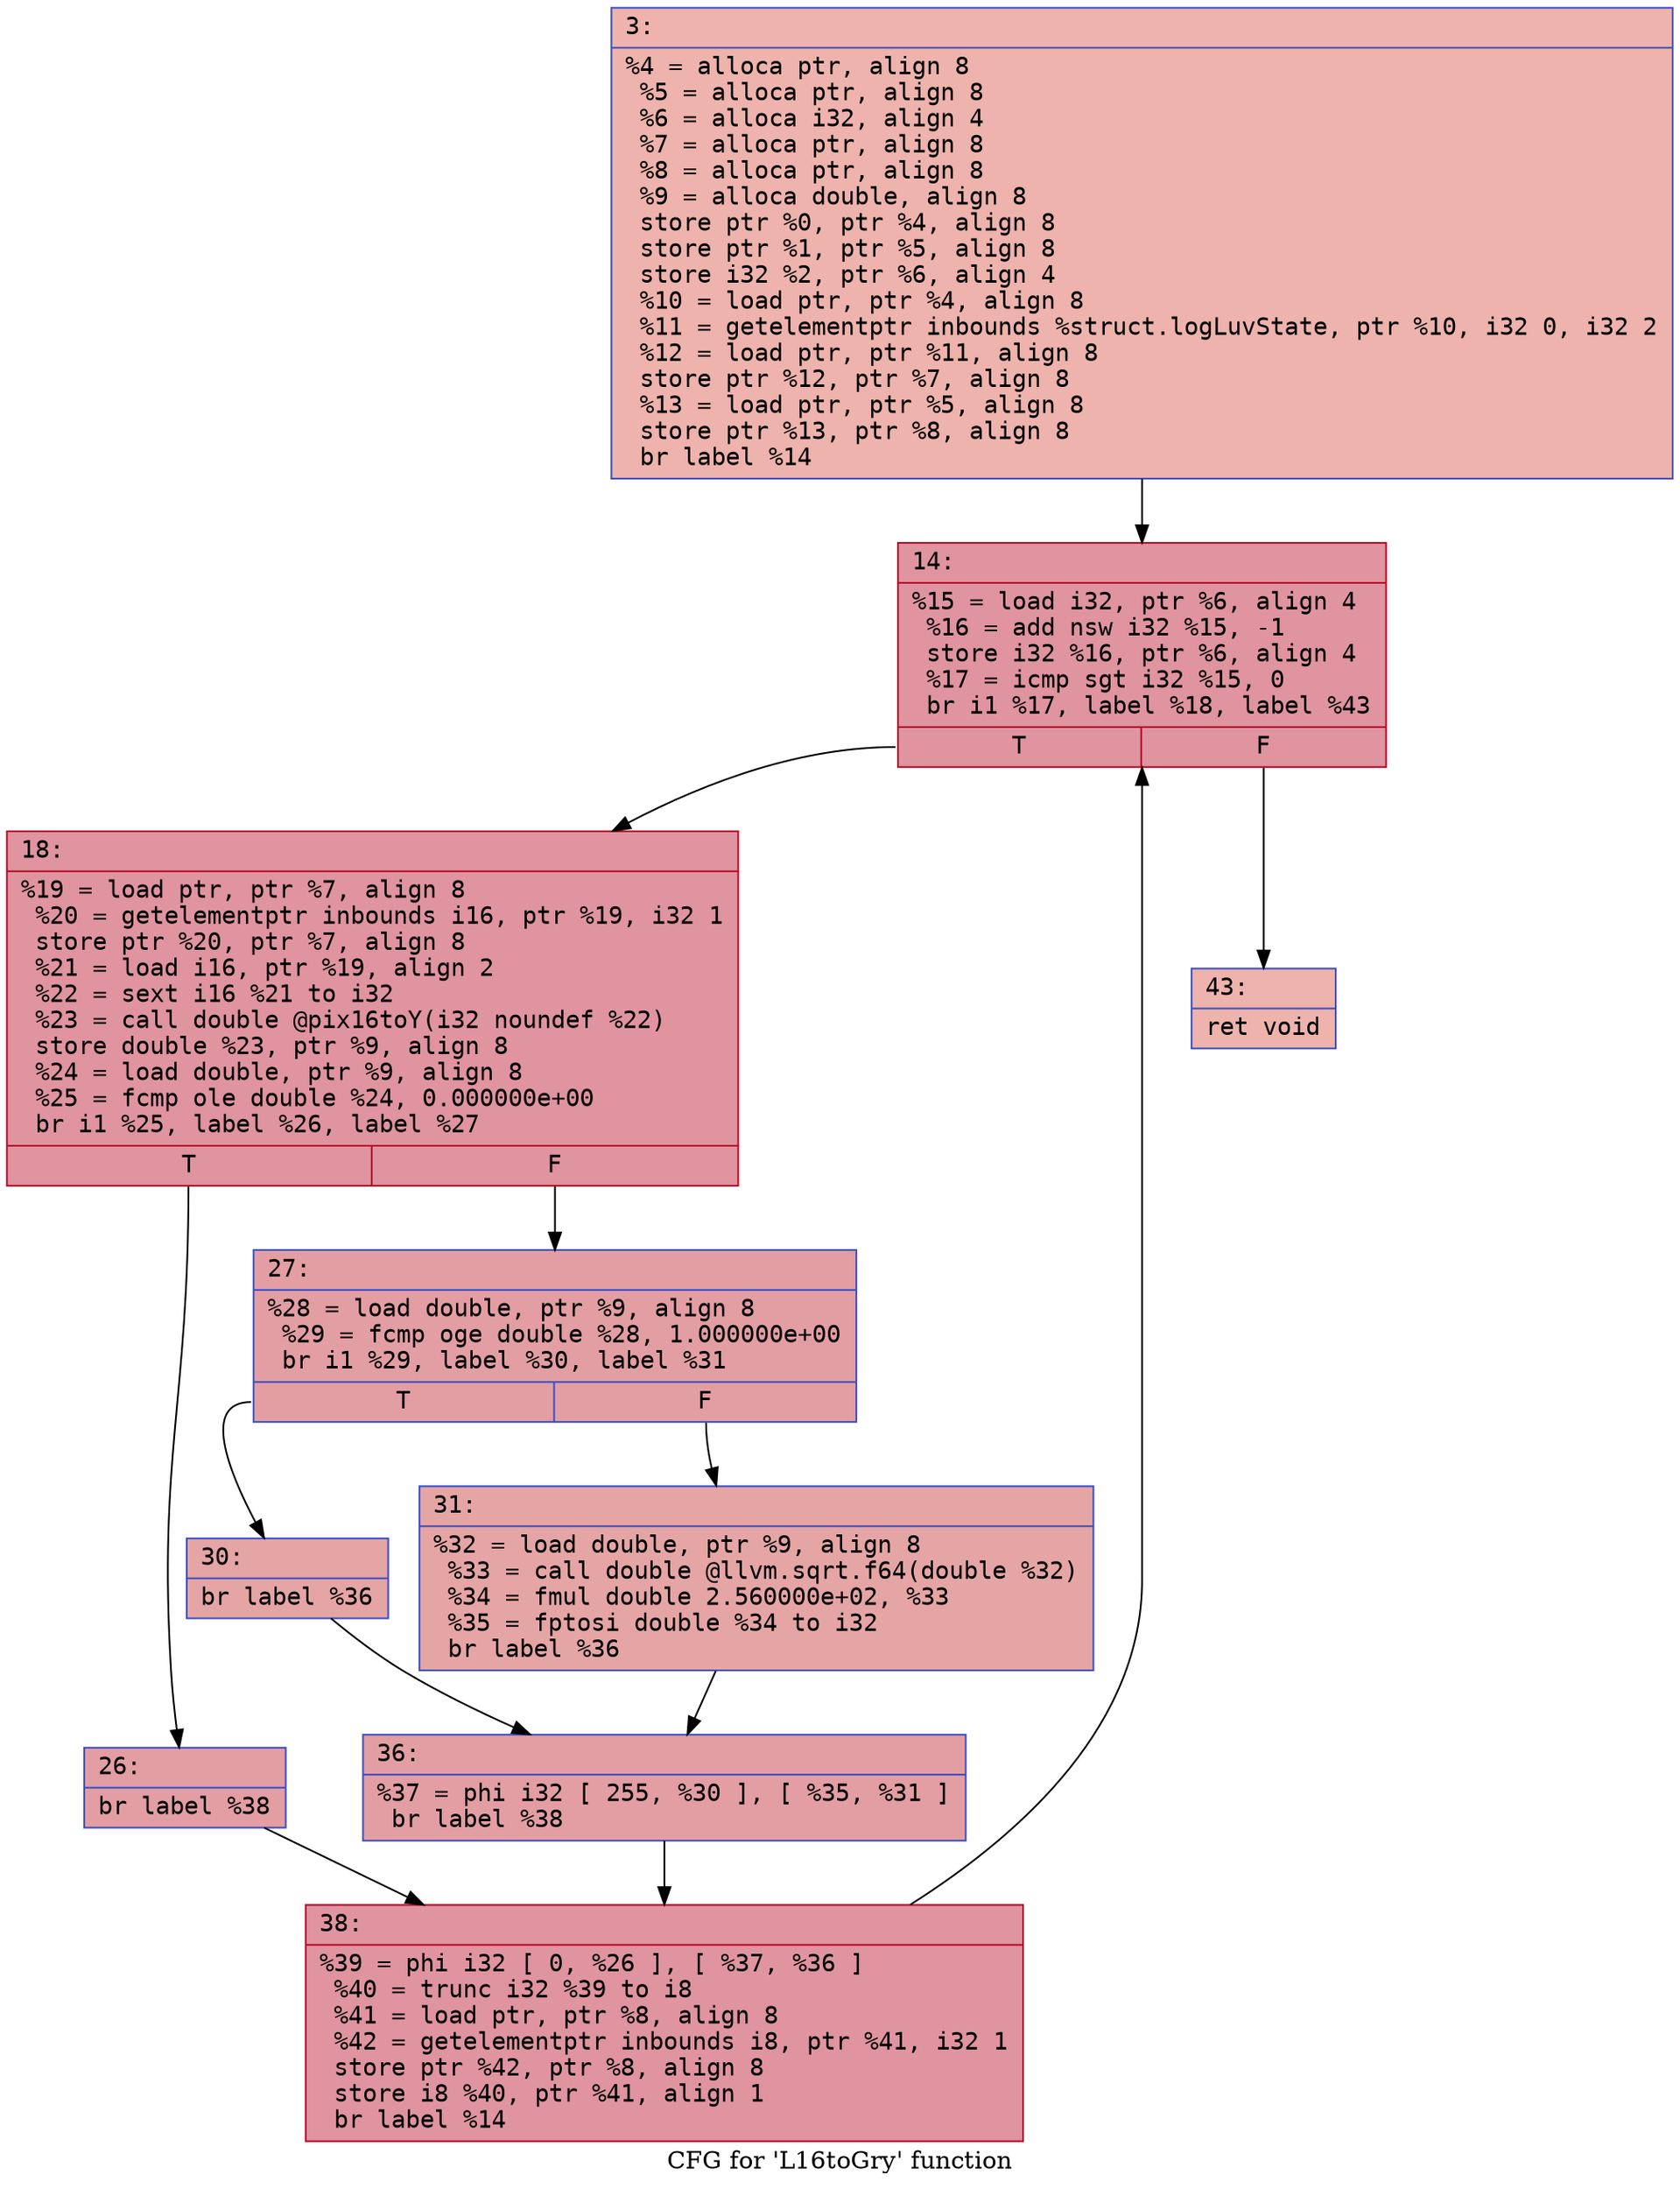 digraph "CFG for 'L16toGry' function" {
	label="CFG for 'L16toGry' function";

	Node0x600000632d50 [shape=record,color="#3d50c3ff", style=filled, fillcolor="#d6524470" fontname="Courier",label="{3:\l|  %4 = alloca ptr, align 8\l  %5 = alloca ptr, align 8\l  %6 = alloca i32, align 4\l  %7 = alloca ptr, align 8\l  %8 = alloca ptr, align 8\l  %9 = alloca double, align 8\l  store ptr %0, ptr %4, align 8\l  store ptr %1, ptr %5, align 8\l  store i32 %2, ptr %6, align 4\l  %10 = load ptr, ptr %4, align 8\l  %11 = getelementptr inbounds %struct.logLuvState, ptr %10, i32 0, i32 2\l  %12 = load ptr, ptr %11, align 8\l  store ptr %12, ptr %7, align 8\l  %13 = load ptr, ptr %5, align 8\l  store ptr %13, ptr %8, align 8\l  br label %14\l}"];
	Node0x600000632d50 -> Node0x600000632da0[tooltip="3 -> 14\nProbability 100.00%" ];
	Node0x600000632da0 [shape=record,color="#b70d28ff", style=filled, fillcolor="#b70d2870" fontname="Courier",label="{14:\l|  %15 = load i32, ptr %6, align 4\l  %16 = add nsw i32 %15, -1\l  store i32 %16, ptr %6, align 4\l  %17 = icmp sgt i32 %15, 0\l  br i1 %17, label %18, label %43\l|{<s0>T|<s1>F}}"];
	Node0x600000632da0:s0 -> Node0x600000632df0[tooltip="14 -> 18\nProbability 96.88%" ];
	Node0x600000632da0:s1 -> Node0x600000633020[tooltip="14 -> 43\nProbability 3.12%" ];
	Node0x600000632df0 [shape=record,color="#b70d28ff", style=filled, fillcolor="#b70d2870" fontname="Courier",label="{18:\l|  %19 = load ptr, ptr %7, align 8\l  %20 = getelementptr inbounds i16, ptr %19, i32 1\l  store ptr %20, ptr %7, align 8\l  %21 = load i16, ptr %19, align 2\l  %22 = sext i16 %21 to i32\l  %23 = call double @pix16toY(i32 noundef %22)\l  store double %23, ptr %9, align 8\l  %24 = load double, ptr %9, align 8\l  %25 = fcmp ole double %24, 0.000000e+00\l  br i1 %25, label %26, label %27\l|{<s0>T|<s1>F}}"];
	Node0x600000632df0:s0 -> Node0x600000632e40[tooltip="18 -> 26\nProbability 50.00%" ];
	Node0x600000632df0:s1 -> Node0x600000632e90[tooltip="18 -> 27\nProbability 50.00%" ];
	Node0x600000632e40 [shape=record,color="#3d50c3ff", style=filled, fillcolor="#be242e70" fontname="Courier",label="{26:\l|  br label %38\l}"];
	Node0x600000632e40 -> Node0x600000632fd0[tooltip="26 -> 38\nProbability 100.00%" ];
	Node0x600000632e90 [shape=record,color="#3d50c3ff", style=filled, fillcolor="#be242e70" fontname="Courier",label="{27:\l|  %28 = load double, ptr %9, align 8\l  %29 = fcmp oge double %28, 1.000000e+00\l  br i1 %29, label %30, label %31\l|{<s0>T|<s1>F}}"];
	Node0x600000632e90:s0 -> Node0x600000632ee0[tooltip="27 -> 30\nProbability 50.00%" ];
	Node0x600000632e90:s1 -> Node0x600000632f30[tooltip="27 -> 31\nProbability 50.00%" ];
	Node0x600000632ee0 [shape=record,color="#3d50c3ff", style=filled, fillcolor="#c5333470" fontname="Courier",label="{30:\l|  br label %36\l}"];
	Node0x600000632ee0 -> Node0x600000632f80[tooltip="30 -> 36\nProbability 100.00%" ];
	Node0x600000632f30 [shape=record,color="#3d50c3ff", style=filled, fillcolor="#c5333470" fontname="Courier",label="{31:\l|  %32 = load double, ptr %9, align 8\l  %33 = call double @llvm.sqrt.f64(double %32)\l  %34 = fmul double 2.560000e+02, %33\l  %35 = fptosi double %34 to i32\l  br label %36\l}"];
	Node0x600000632f30 -> Node0x600000632f80[tooltip="31 -> 36\nProbability 100.00%" ];
	Node0x600000632f80 [shape=record,color="#3d50c3ff", style=filled, fillcolor="#be242e70" fontname="Courier",label="{36:\l|  %37 = phi i32 [ 255, %30 ], [ %35, %31 ]\l  br label %38\l}"];
	Node0x600000632f80 -> Node0x600000632fd0[tooltip="36 -> 38\nProbability 100.00%" ];
	Node0x600000632fd0 [shape=record,color="#b70d28ff", style=filled, fillcolor="#b70d2870" fontname="Courier",label="{38:\l|  %39 = phi i32 [ 0, %26 ], [ %37, %36 ]\l  %40 = trunc i32 %39 to i8\l  %41 = load ptr, ptr %8, align 8\l  %42 = getelementptr inbounds i8, ptr %41, i32 1\l  store ptr %42, ptr %8, align 8\l  store i8 %40, ptr %41, align 1\l  br label %14\l}"];
	Node0x600000632fd0 -> Node0x600000632da0[tooltip="38 -> 14\nProbability 100.00%" ];
	Node0x600000633020 [shape=record,color="#3d50c3ff", style=filled, fillcolor="#d6524470" fontname="Courier",label="{43:\l|  ret void\l}"];
}
